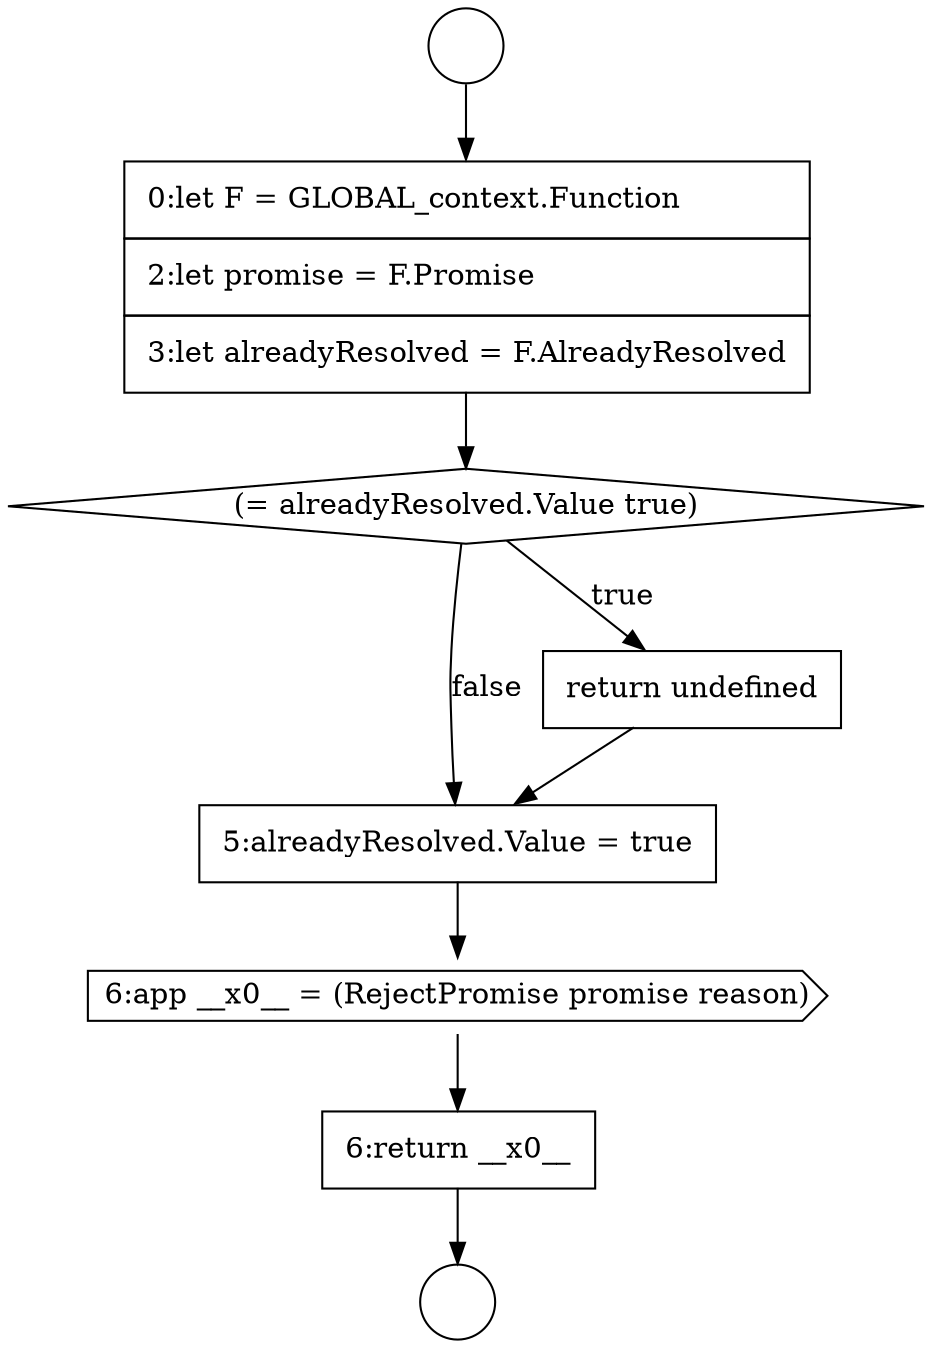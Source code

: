 digraph {
  node18575 [shape=none, margin=0, label=<<font color="black">
    <table border="0" cellborder="1" cellspacing="0" cellpadding="10">
      <tr><td align="left">0:let F = GLOBAL_context.Function</td></tr>
      <tr><td align="left">2:let promise = F.Promise</td></tr>
      <tr><td align="left">3:let alreadyResolved = F.AlreadyResolved</td></tr>
    </table>
  </font>> color="black" fillcolor="white" style=filled]
  node18578 [shape=none, margin=0, label=<<font color="black">
    <table border="0" cellborder="1" cellspacing="0" cellpadding="10">
      <tr><td align="left">5:alreadyResolved.Value = true</td></tr>
    </table>
  </font>> color="black" fillcolor="white" style=filled]
  node18576 [shape=diamond, label=<<font color="black">(= alreadyResolved.Value true)</font>> color="black" fillcolor="white" style=filled]
  node18577 [shape=none, margin=0, label=<<font color="black">
    <table border="0" cellborder="1" cellspacing="0" cellpadding="10">
      <tr><td align="left">return undefined</td></tr>
    </table>
  </font>> color="black" fillcolor="white" style=filled]
  node18573 [shape=circle label=" " color="black" fillcolor="white" style=filled]
  node18580 [shape=none, margin=0, label=<<font color="black">
    <table border="0" cellborder="1" cellspacing="0" cellpadding="10">
      <tr><td align="left">6:return __x0__</td></tr>
    </table>
  </font>> color="black" fillcolor="white" style=filled]
  node18574 [shape=circle label=" " color="black" fillcolor="white" style=filled]
  node18579 [shape=cds, label=<<font color="black">6:app __x0__ = (RejectPromise promise reason)</font>> color="black" fillcolor="white" style=filled]
  node18580 -> node18574 [ color="black"]
  node18577 -> node18578 [ color="black"]
  node18576 -> node18577 [label=<<font color="black">true</font>> color="black"]
  node18576 -> node18578 [label=<<font color="black">false</font>> color="black"]
  node18573 -> node18575 [ color="black"]
  node18578 -> node18579 [ color="black"]
  node18579 -> node18580 [ color="black"]
  node18575 -> node18576 [ color="black"]
}
